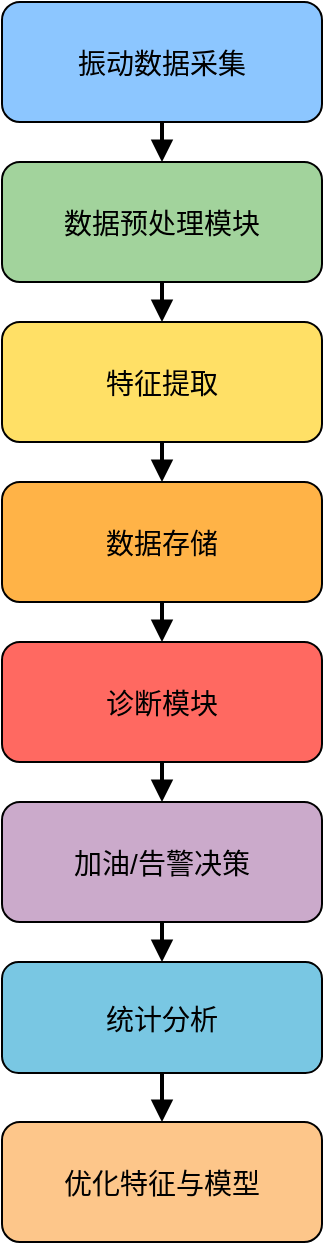 <mxfile version="28.2.0">
  <diagram name="振动润滑异常诊断流程图" id="flowchart1">
    <mxGraphModel dx="1546" dy="828" grid="1" gridSize="10" guides="1" tooltips="1" connect="1" arrows="1" fold="1" page="1" pageScale="1" pageWidth="827" pageHeight="1169" math="0" shadow="0">
      <root>
        <mxCell id="0" />
        <mxCell id="1" parent="0" />
        <mxCell id="2" value="振动数据采集" style="rounded=1;fillColor=#8CC6FF;fontSize=14;fontColor=#000000;" parent="1" vertex="1">
          <mxGeometry x="260" y="40" width="160" height="60" as="geometry" />
        </mxCell>
        <mxCell id="3" value="数据预处理模块" style="rounded=1;fillColor=#A2D39C;fontSize=14;fontColor=#000000;" parent="1" vertex="1">
          <mxGeometry x="260" y="120" width="160" height="60" as="geometry" />
        </mxCell>
        <mxCell id="4" value="特征提取" style="rounded=1;fillColor=#FFE066;fontSize=14;fontColor=#000000;" parent="1" vertex="1">
          <mxGeometry x="260" y="200" width="160" height="60" as="geometry" />
        </mxCell>
        <mxCell id="5" value="数据存储" style="rounded=1;fillColor=#FFB347;fontSize=14;fontColor=#000000;" parent="1" vertex="1">
          <mxGeometry x="260" y="280" width="160" height="60" as="geometry" />
        </mxCell>
        <mxCell id="6" value="诊断模块" style="rounded=1;fillColor=#FF6961;fontSize=14;fontColor=#000000;" parent="1" vertex="1">
          <mxGeometry x="260" y="360" width="160" height="60" as="geometry" />
        </mxCell>
        <mxCell id="7" value="加油/告警决策" style="rounded=1;fillColor=#CBAACB;fontSize=14;fontColor=#000000;" parent="1" vertex="1">
          <mxGeometry x="260" y="440" width="160" height="60" as="geometry" />
        </mxCell>
        <mxCell id="8" value="统计分析" style="rounded=1;fillColor=#79C7E3;fontSize=14;fontColor=#000000;" parent="1" vertex="1">
          <mxGeometry x="260" y="520" width="160" height="55.5" as="geometry" />
        </mxCell>
        <mxCell id="9" value="优化特征与模型" style="rounded=1;fillColor=#FDC68A;fontSize=14;fontColor=#000000;" parent="1" vertex="1">
          <mxGeometry x="260" y="600" width="160" height="60" as="geometry" />
        </mxCell>
        <mxCell id="10" style="edgeStyle=orthogonalEdgeStyle;endArrow=block;strokeWidth=2;" parent="1" source="2" target="3" edge="1">
          <mxGeometry relative="1" as="geometry" />
        </mxCell>
        <mxCell id="11" style="edgeStyle=orthogonalEdgeStyle;endArrow=block;strokeWidth=2;" parent="1" source="3" target="4" edge="1">
          <mxGeometry relative="1" as="geometry" />
        </mxCell>
        <mxCell id="12" style="edgeStyle=orthogonalEdgeStyle;endArrow=block;strokeWidth=2;" parent="1" source="4" target="5" edge="1">
          <mxGeometry relative="1" as="geometry" />
        </mxCell>
        <mxCell id="13" style="edgeStyle=orthogonalEdgeStyle;endArrow=block;strokeWidth=2;" parent="1" source="5" target="6" edge="1">
          <mxGeometry relative="1" as="geometry" />
        </mxCell>
        <mxCell id="14" style="edgeStyle=orthogonalEdgeStyle;endArrow=block;strokeWidth=2;" parent="1" source="6" target="7" edge="1">
          <mxGeometry relative="1" as="geometry" />
        </mxCell>
        <mxCell id="15" style="edgeStyle=orthogonalEdgeStyle;endArrow=block;strokeWidth=2;" parent="1" source="7" target="8" edge="1">
          <mxGeometry relative="1" as="geometry" />
        </mxCell>
        <mxCell id="16" style="edgeStyle=orthogonalEdgeStyle;endArrow=block;strokeWidth=2;" parent="1" source="8" target="9" edge="1">
          <mxGeometry relative="1" as="geometry" />
        </mxCell>
      </root>
    </mxGraphModel>
  </diagram>
</mxfile>
